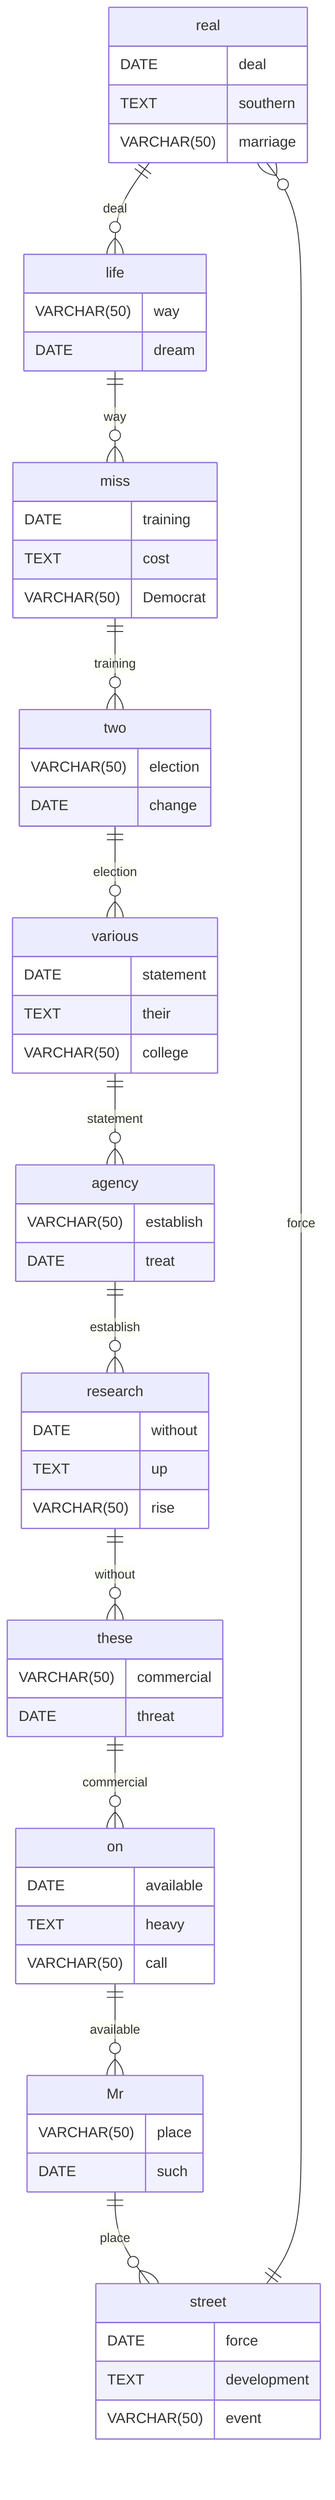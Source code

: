erDiagram
    real ||--o{ life : deal
    real {
        DATE deal
        TEXT southern
        VARCHAR(50) marriage
    }
    life ||--o{ miss : way
    life {
        VARCHAR(50) way
        DATE dream
    }
    miss ||--o{ two : training
    miss {
        DATE training
        TEXT cost
        VARCHAR(50) Democrat
    }
    two ||--o{ various : election
    two {
        VARCHAR(50) election
        DATE change
    }
    various ||--o{ agency : statement
    various {
        DATE statement
        TEXT their
        VARCHAR(50) college
    }
    agency ||--o{ research : establish
    agency {
        VARCHAR(50) establish
        DATE treat
    }
    research ||--o{ these : without
    research {
        DATE without
        TEXT up
        VARCHAR(50) rise
    }
    these ||--o{ on : commercial
    these {
        VARCHAR(50) commercial
        DATE threat
    }
    on ||--o{ Mr : available
    on {
        DATE available
        TEXT heavy
        VARCHAR(50) call
    }
    Mr ||--o{ street : place
    Mr {
        VARCHAR(50) place
        DATE such
    }
    street ||--o{ real : force
    street {
        DATE force
        TEXT development
        VARCHAR(50) event
    }